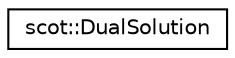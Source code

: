 digraph "Graphical Class Hierarchy"
{
 // LATEX_PDF_SIZE
  edge [fontname="Helvetica",fontsize="10",labelfontname="Helvetica",labelfontsize="10"];
  node [fontname="Helvetica",fontsize="10",shape=record];
  rankdir="LR";
  Node0 [label="scot::DualSolution",height=0.2,width=0.4,color="black", fillcolor="white", style="filled",URL="$structscot_1_1DualSolution.html",tooltip=" "];
}
